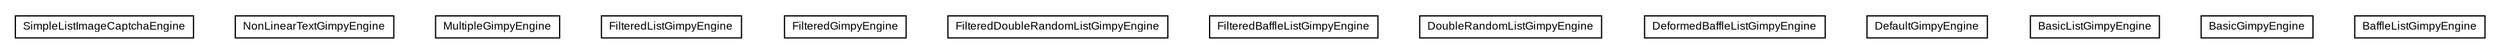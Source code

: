 #!/usr/local/bin/dot
#
# Class diagram 
# Generated by UmlGraph version 4.6 (http://www.spinellis.gr/sw/umlgraph)
#

digraph G {
	edge [fontname="arial",fontsize=10,labelfontname="arial",labelfontsize=10];
	node [fontname="arial",fontsize=10,shape=plaintext];
	// com.octo.captcha.engine.image.gimpy.SimpleListImageCaptchaEngine
	c2223 [label=<<table border="0" cellborder="1" cellspacing="0" cellpadding="2" port="p" href="./SimpleListImageCaptchaEngine.html">
		<tr><td><table border="0" cellspacing="0" cellpadding="1">
			<tr><td> SimpleListImageCaptchaEngine </td></tr>
		</table></td></tr>
		</table>>, fontname="arial", fontcolor="black", fontsize=9.0];
	// com.octo.captcha.engine.image.gimpy.NonLinearTextGimpyEngine
	c2224 [label=<<table border="0" cellborder="1" cellspacing="0" cellpadding="2" port="p" href="./NonLinearTextGimpyEngine.html">
		<tr><td><table border="0" cellspacing="0" cellpadding="1">
			<tr><td> NonLinearTextGimpyEngine </td></tr>
		</table></td></tr>
		</table>>, fontname="arial", fontcolor="black", fontsize=9.0];
	// com.octo.captcha.engine.image.gimpy.MultipleGimpyEngine
	c2225 [label=<<table border="0" cellborder="1" cellspacing="0" cellpadding="2" port="p" href="./MultipleGimpyEngine.html">
		<tr><td><table border="0" cellspacing="0" cellpadding="1">
			<tr><td> MultipleGimpyEngine </td></tr>
		</table></td></tr>
		</table>>, fontname="arial", fontcolor="black", fontsize=9.0];
	// com.octo.captcha.engine.image.gimpy.FilteredListGimpyEngine
	c2226 [label=<<table border="0" cellborder="1" cellspacing="0" cellpadding="2" port="p" href="./FilteredListGimpyEngine.html">
		<tr><td><table border="0" cellspacing="0" cellpadding="1">
			<tr><td> FilteredListGimpyEngine </td></tr>
		</table></td></tr>
		</table>>, fontname="arial", fontcolor="black", fontsize=9.0];
	// com.octo.captcha.engine.image.gimpy.FilteredGimpyEngine
	c2227 [label=<<table border="0" cellborder="1" cellspacing="0" cellpadding="2" port="p" href="./FilteredGimpyEngine.html">
		<tr><td><table border="0" cellspacing="0" cellpadding="1">
			<tr><td> FilteredGimpyEngine </td></tr>
		</table></td></tr>
		</table>>, fontname="arial", fontcolor="black", fontsize=9.0];
	// com.octo.captcha.engine.image.gimpy.FilteredDoubleRandomListGimpyEngine
	c2228 [label=<<table border="0" cellborder="1" cellspacing="0" cellpadding="2" port="p" href="./FilteredDoubleRandomListGimpyEngine.html">
		<tr><td><table border="0" cellspacing="0" cellpadding="1">
			<tr><td> FilteredDoubleRandomListGimpyEngine </td></tr>
		</table></td></tr>
		</table>>, fontname="arial", fontcolor="black", fontsize=9.0];
	// com.octo.captcha.engine.image.gimpy.FilteredBaffleListGimpyEngine
	c2229 [label=<<table border="0" cellborder="1" cellspacing="0" cellpadding="2" port="p" href="./FilteredBaffleListGimpyEngine.html">
		<tr><td><table border="0" cellspacing="0" cellpadding="1">
			<tr><td> FilteredBaffleListGimpyEngine </td></tr>
		</table></td></tr>
		</table>>, fontname="arial", fontcolor="black", fontsize=9.0];
	// com.octo.captcha.engine.image.gimpy.DoubleRandomListGimpyEngine
	c2230 [label=<<table border="0" cellborder="1" cellspacing="0" cellpadding="2" port="p" href="./DoubleRandomListGimpyEngine.html">
		<tr><td><table border="0" cellspacing="0" cellpadding="1">
			<tr><td> DoubleRandomListGimpyEngine </td></tr>
		</table></td></tr>
		</table>>, fontname="arial", fontcolor="black", fontsize=9.0];
	// com.octo.captcha.engine.image.gimpy.DeformedBaffleListGimpyEngine
	c2231 [label=<<table border="0" cellborder="1" cellspacing="0" cellpadding="2" port="p" href="./DeformedBaffleListGimpyEngine.html">
		<tr><td><table border="0" cellspacing="0" cellpadding="1">
			<tr><td> DeformedBaffleListGimpyEngine </td></tr>
		</table></td></tr>
		</table>>, fontname="arial", fontcolor="black", fontsize=9.0];
	// com.octo.captcha.engine.image.gimpy.DefaultGimpyEngine
	c2232 [label=<<table border="0" cellborder="1" cellspacing="0" cellpadding="2" port="p" href="./DefaultGimpyEngine.html">
		<tr><td><table border="0" cellspacing="0" cellpadding="1">
			<tr><td> DefaultGimpyEngine </td></tr>
		</table></td></tr>
		</table>>, fontname="arial", fontcolor="black", fontsize=9.0];
	// com.octo.captcha.engine.image.gimpy.BasicListGimpyEngine
	c2233 [label=<<table border="0" cellborder="1" cellspacing="0" cellpadding="2" port="p" href="./BasicListGimpyEngine.html">
		<tr><td><table border="0" cellspacing="0" cellpadding="1">
			<tr><td> BasicListGimpyEngine </td></tr>
		</table></td></tr>
		</table>>, fontname="arial", fontcolor="black", fontsize=9.0];
	// com.octo.captcha.engine.image.gimpy.BasicGimpyEngine
	c2234 [label=<<table border="0" cellborder="1" cellspacing="0" cellpadding="2" port="p" href="./BasicGimpyEngine.html">
		<tr><td><table border="0" cellspacing="0" cellpadding="1">
			<tr><td> BasicGimpyEngine </td></tr>
		</table></td></tr>
		</table>>, fontname="arial", fontcolor="black", fontsize=9.0];
	// com.octo.captcha.engine.image.gimpy.BaffleListGimpyEngine
	c2235 [label=<<table border="0" cellborder="1" cellspacing="0" cellpadding="2" port="p" href="./BaffleListGimpyEngine.html">
		<tr><td><table border="0" cellspacing="0" cellpadding="1">
			<tr><td> BaffleListGimpyEngine </td></tr>
		</table></td></tr>
		</table>>, fontname="arial", fontcolor="black", fontsize=9.0];
}

